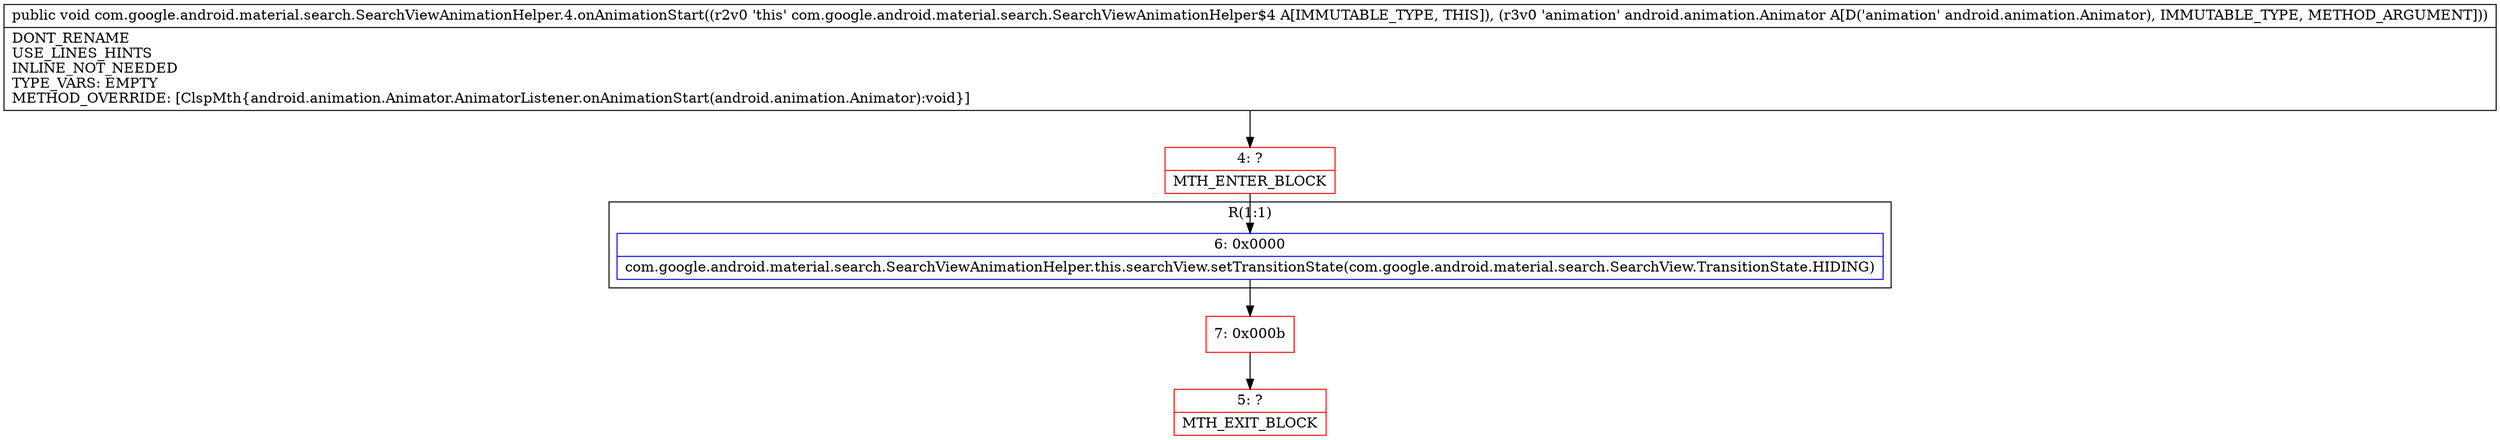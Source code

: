 digraph "CFG forcom.google.android.material.search.SearchViewAnimationHelper.4.onAnimationStart(Landroid\/animation\/Animator;)V" {
subgraph cluster_Region_1603691353 {
label = "R(1:1)";
node [shape=record,color=blue];
Node_6 [shape=record,label="{6\:\ 0x0000|com.google.android.material.search.SearchViewAnimationHelper.this.searchView.setTransitionState(com.google.android.material.search.SearchView.TransitionState.HIDING)\l}"];
}
Node_4 [shape=record,color=red,label="{4\:\ ?|MTH_ENTER_BLOCK\l}"];
Node_7 [shape=record,color=red,label="{7\:\ 0x000b}"];
Node_5 [shape=record,color=red,label="{5\:\ ?|MTH_EXIT_BLOCK\l}"];
MethodNode[shape=record,label="{public void com.google.android.material.search.SearchViewAnimationHelper.4.onAnimationStart((r2v0 'this' com.google.android.material.search.SearchViewAnimationHelper$4 A[IMMUTABLE_TYPE, THIS]), (r3v0 'animation' android.animation.Animator A[D('animation' android.animation.Animator), IMMUTABLE_TYPE, METHOD_ARGUMENT]))  | DONT_RENAME\lUSE_LINES_HINTS\lINLINE_NOT_NEEDED\lTYPE_VARS: EMPTY\lMETHOD_OVERRIDE: [ClspMth\{android.animation.Animator.AnimatorListener.onAnimationStart(android.animation.Animator):void\}]\l}"];
MethodNode -> Node_4;Node_6 -> Node_7;
Node_4 -> Node_6;
Node_7 -> Node_5;
}

